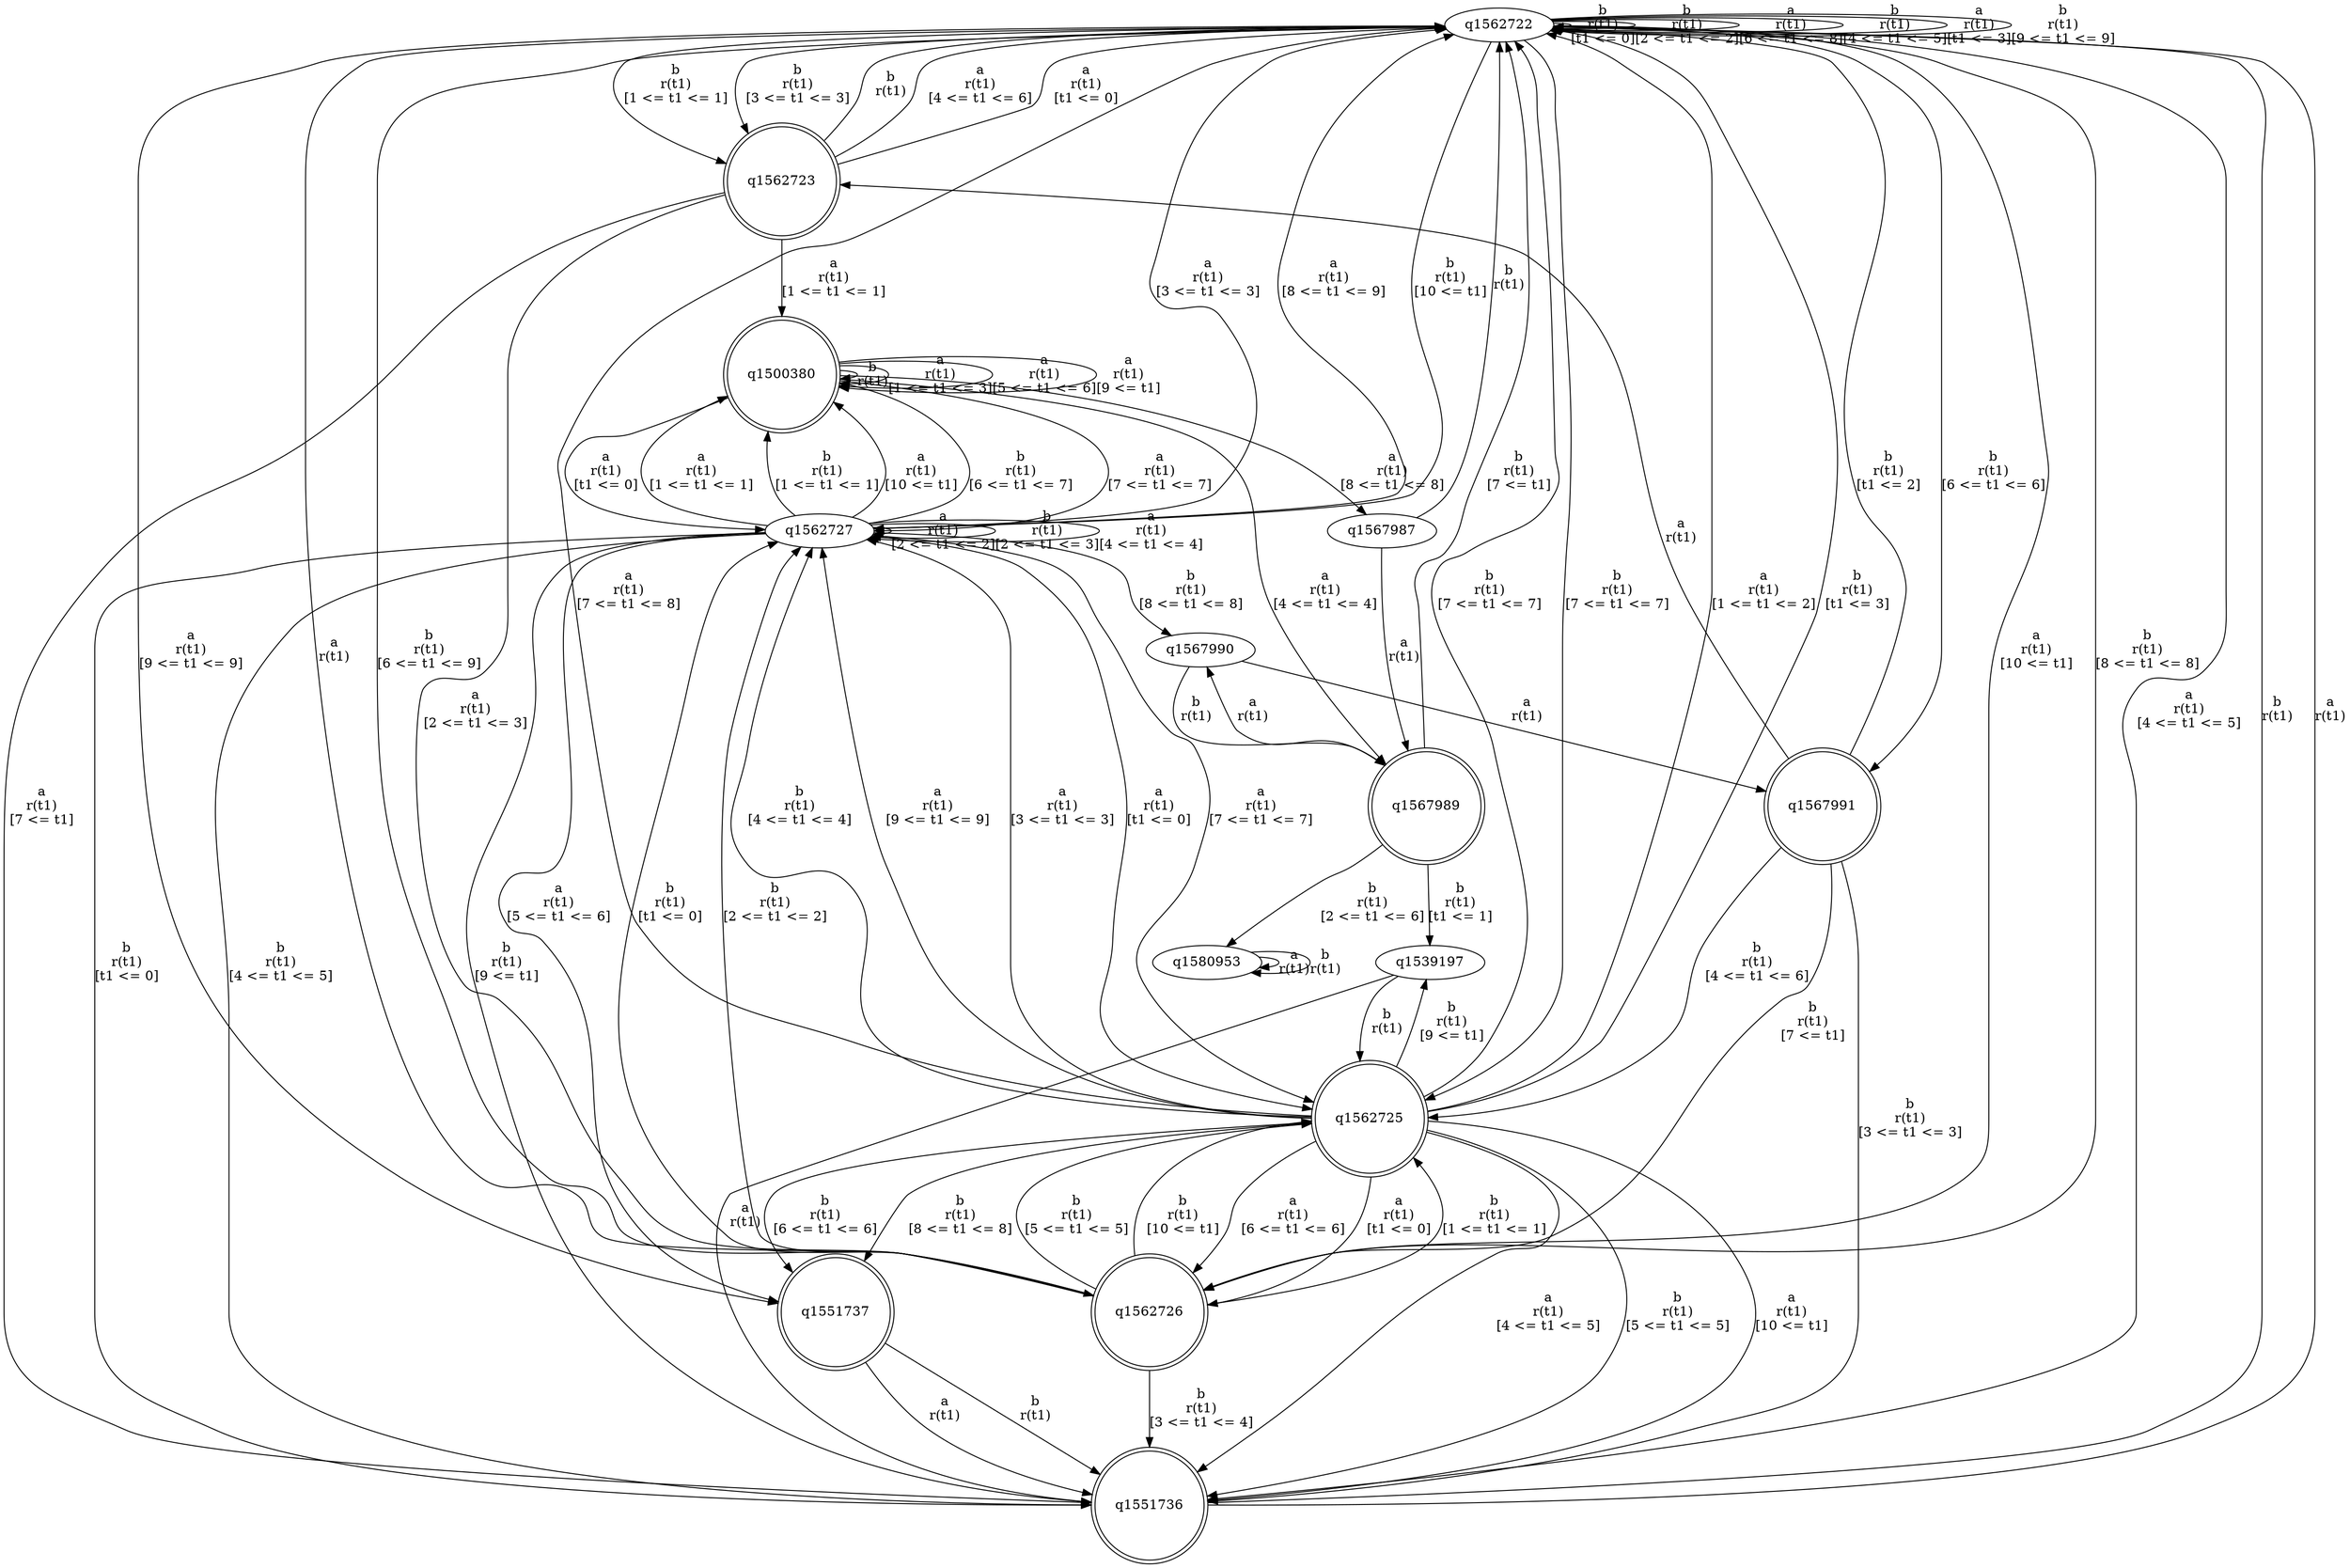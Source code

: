 digraph "tests_1/test23/solution101/solution_verwer" {
	q1562722[label=q1562722]
	q1562723[label=q1562723 shape=doublecircle]
	q1551736[label=q1551736 shape=doublecircle]
	q1562726[label=q1562726 shape=doublecircle]
	q1562727[label=q1562727]
	q1562725[label=q1562725 shape=doublecircle]
	q1551737[label=q1551737 shape=doublecircle]
	q1539197[label=q1539197]
	q1500380[label=q1500380 shape=doublecircle]
	q1567989[label=q1567989 shape=doublecircle]
	q1567990[label=q1567990]
	q1567991[label=q1567991 shape=doublecircle]
	q1580953[label=q1580953]
	q1567987[label=q1567987]
	q1562722 -> q1562722[label="b\nr(t1)\n[t1 <= 0]"]
	q1562722 -> q1562723[label="b\nr(t1)\n[1 <= t1 <= 1]"]
	q1562723 -> q1562722[label="b\nr(t1)\n"]
	q1562723 -> q1562722[label="a\nr(t1)\n[4 <= t1 <= 6]"]
	q1562723 -> q1551736[label="a\nr(t1)\n[7 <= t1]"]
	q1551736 -> q1562722[label="b\nr(t1)\n"]
	q1551736 -> q1562722[label="a\nr(t1)\n"]
	q1562723 -> q1562726[label="a\nr(t1)\n[2 <= t1 <= 3]"]
	q1562726 -> q1562722[label="a\nr(t1)\n"]
	q1562726 -> q1562727[label="b\nr(t1)\n[t1 <= 0]"]
	q1562727 -> q1562725[label="a\nr(t1)\n[t1 <= 0]"]
	q1562725 -> q1562726[label="a\nr(t1)\n[t1 <= 0]"]
	q1562725 -> q1562722[label="a\nr(t1)\n[1 <= t1 <= 2]"]
	q1562725 -> q1562727[label="a\nr(t1)\n[3 <= t1 <= 3]"]
	q1562725 -> q1562722[label="b\nr(t1)\n[t1 <= 3]"]
	q1562725 -> q1551736[label="a\nr(t1)\n[4 <= t1 <= 5]"]
	q1562725 -> q1562727[label="b\nr(t1)\n[4 <= t1 <= 4]"]
	q1562725 -> q1562726[label="a\nr(t1)\n[6 <= t1 <= 6]"]
	q1562725 -> q1551736[label="b\nr(t1)\n[5 <= t1 <= 5]"]
	q1562725 -> q1551737[label="b\nr(t1)\n[6 <= t1 <= 6]"]
	q1551737 -> q1551736[label="b\nr(t1)\n"]
	q1551737 -> q1551736[label="a\nr(t1)\n"]
	q1562725 -> q1562722[label="a\nr(t1)\n[7 <= t1 <= 8]"]
	q1562725 -> q1562722[label="b\nr(t1)\n[7 <= t1 <= 7]"]
	q1562725 -> q1562727[label="a\nr(t1)\n[9 <= t1 <= 9]"]
	q1562725 -> q1551736[label="a\nr(t1)\n[10 <= t1]"]
	q1562725 -> q1551737[label="b\nr(t1)\n[8 <= t1 <= 8]"]
	q1562725 -> q1539197[label="b\nr(t1)\n[9 <= t1]"]
	q1539197 -> q1551736[label="a\nr(t1)\n"]
	q1539197 -> q1562725[label="b\nr(t1)\n"]
	q1562727 -> q1551736[label="b\nr(t1)\n[t1 <= 0]"]
	q1562727 -> q1500380[label="a\nr(t1)\n[1 <= t1 <= 1]"]
	q1500380 -> q1500380[label="b\nr(t1)\n"]
	q1500380 -> q1562727[label="a\nr(t1)\n[t1 <= 0]"]
	q1500380 -> q1500380[label="a\nr(t1)\n[1 <= t1 <= 3]"]
	q1500380 -> q1567989[label="a\nr(t1)\n[4 <= t1 <= 4]"]
	q1567989 -> q1567990[label="a\nr(t1)\n"]
	q1567990 -> q1567991[label="a\nr(t1)\n"]
	q1567991 -> q1562723[label="a\nr(t1)\n"]
	q1567991 -> q1562722[label="b\nr(t1)\n[t1 <= 2]"]
	q1567991 -> q1551736[label="b\nr(t1)\n[3 <= t1 <= 3]"]
	q1567991 -> q1562725[label="b\nr(t1)\n[4 <= t1 <= 6]"]
	q1567991 -> q1562726[label="b\nr(t1)\n[7 <= t1]"]
	q1567990 -> q1567989[label="b\nr(t1)\n"]
	q1567989 -> q1539197[label="b\nr(t1)\n[t1 <= 1]"]
	q1567989 -> q1580953[label="b\nr(t1)\n[2 <= t1 <= 6]"]
	q1580953 -> q1580953[label="a\nr(t1)\n"]
	q1580953 -> q1580953[label="b\nr(t1)\n"]
	q1567989 -> q1562722[label="b\nr(t1)\n[7 <= t1]"]
	q1500380 -> q1500380[label="a\nr(t1)\n[5 <= t1 <= 6]"]
	q1500380 -> q1562727[label="a\nr(t1)\n[7 <= t1 <= 7]"]
	q1500380 -> q1567987[label="a\nr(t1)\n[8 <= t1 <= 8]"]
	q1567987 -> q1562722[label="b\nr(t1)\n"]
	q1567987 -> q1567989[label="a\nr(t1)\n"]
	q1500380 -> q1500380[label="a\nr(t1)\n[9 <= t1]"]
	q1562727 -> q1500380[label="b\nr(t1)\n[1 <= t1 <= 1]"]
	q1562727 -> q1562727[label="a\nr(t1)\n[2 <= t1 <= 2]"]
	q1562727 -> q1562722[label="a\nr(t1)\n[3 <= t1 <= 3]"]
	q1562727 -> q1562727[label="b\nr(t1)\n[2 <= t1 <= 3]"]
	q1562727 -> q1562727[label="a\nr(t1)\n[4 <= t1 <= 4]"]
	q1562727 -> q1551736[label="b\nr(t1)\n[4 <= t1 <= 5]"]
	q1562727 -> q1562725[label="a\nr(t1)\n[7 <= t1 <= 7]"]
	q1562727 -> q1551737[label="a\nr(t1)\n[5 <= t1 <= 6]"]
	q1562727 -> q1567990[label="b\nr(t1)\n[8 <= t1 <= 8]"]
	q1562727 -> q1551736[label="b\nr(t1)\n[9 <= t1]"]
	q1562727 -> q1500380[label="a\nr(t1)\n[10 <= t1]"]
	q1562727 -> q1562722[label="a\nr(t1)\n[8 <= t1 <= 9]"]
	q1562727 -> q1500380[label="b\nr(t1)\n[6 <= t1 <= 7]"]
	q1562726 -> q1562725[label="b\nr(t1)\n[1 <= t1 <= 1]"]
	q1562726 -> q1562727[label="b\nr(t1)\n[2 <= t1 <= 2]"]
	q1562726 -> q1551736[label="b\nr(t1)\n[3 <= t1 <= 4]"]
	q1562726 -> q1562725[label="b\nr(t1)\n[5 <= t1 <= 5]"]
	q1562726 -> q1562725[label="b\nr(t1)\n[10 <= t1]"]
	q1562726 -> q1562722[label="b\nr(t1)\n[6 <= t1 <= 9]"]
	q1562723 -> q1562722[label="a\nr(t1)\n[t1 <= 0]"]
	q1562723 -> q1500380[label="a\nr(t1)\n[1 <= t1 <= 1]"]
	q1562722 -> q1562722[label="b\nr(t1)\n[2 <= t1 <= 2]"]
	q1562722 -> q1562722[label="a\nr(t1)\n[6 <= t1 <= 8]"]
	q1562722 -> q1562723[label="b\nr(t1)\n[3 <= t1 <= 3]"]
	q1562722 -> q1551737[label="a\nr(t1)\n[9 <= t1 <= 9]"]
	q1562722 -> q1562726[label="a\nr(t1)\n[10 <= t1]"]
	q1562722 -> q1562722[label="b\nr(t1)\n[4 <= t1 <= 5]"]
	q1562722 -> q1567991[label="b\nr(t1)\n[6 <= t1 <= 6]"]
	q1562722 -> q1562725[label="b\nr(t1)\n[7 <= t1 <= 7]"]
	q1562722 -> q1562726[label="b\nr(t1)\n[8 <= t1 <= 8]"]
	q1562722 -> q1562722[label="a\nr(t1)\n[t1 <= 3]"]
	q1562722 -> q1562722[label="b\nr(t1)\n[9 <= t1 <= 9]"]
	q1562722 -> q1562727[label="b\nr(t1)\n[10 <= t1]"]
	q1562722 -> q1551736[label="a\nr(t1)\n[4 <= t1 <= 5]"]
}
